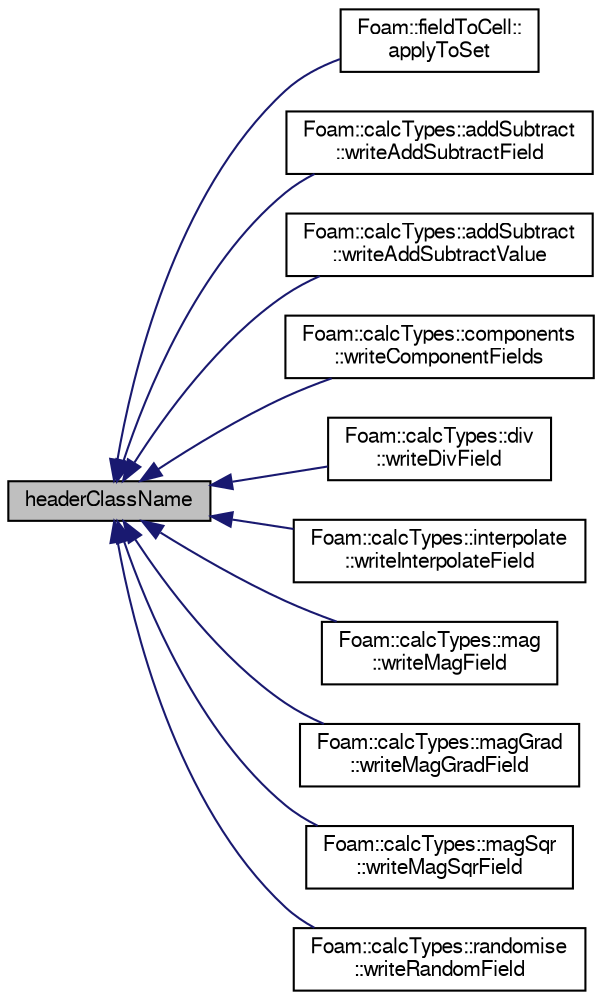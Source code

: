 digraph "headerClassName"
{
  bgcolor="transparent";
  edge [fontname="FreeSans",fontsize="10",labelfontname="FreeSans",labelfontsize="10"];
  node [fontname="FreeSans",fontsize="10",shape=record];
  rankdir="LR";
  Node1 [label="headerClassName",height=0.2,width=0.4,color="black", fillcolor="grey75", style="filled" fontcolor="black"];
  Node1 -> Node2 [dir="back",color="midnightblue",fontsize="10",style="solid",fontname="FreeSans"];
  Node2 [label="Foam::fieldToCell::\lapplyToSet",height=0.2,width=0.4,color="black",URL="$a00750.html#a9209c8f0dadc97abefaea99f168a85ae"];
  Node1 -> Node3 [dir="back",color="midnightblue",fontsize="10",style="solid",fontname="FreeSans"];
  Node3 [label="Foam::calcTypes::addSubtract\l::writeAddSubtractField",height=0.2,width=0.4,color="black",URL="$a00027.html#aee7dd0203b1594aa7b3906940e493a2d",tooltip="Write addSubtract field. "];
  Node1 -> Node4 [dir="back",color="midnightblue",fontsize="10",style="solid",fontname="FreeSans"];
  Node4 [label="Foam::calcTypes::addSubtract\l::writeAddSubtractValue",height=0.2,width=0.4,color="black",URL="$a00027.html#ae7603d98f6c66e6b3877ff4be7d1af08",tooltip="Write addSubtract value. "];
  Node1 -> Node5 [dir="back",color="midnightblue",fontsize="10",style="solid",fontname="FreeSans"];
  Node5 [label="Foam::calcTypes::components\l::writeComponentFields",height=0.2,width=0.4,color="black",URL="$a00319.html#aad83c41747f24e4f59938f34baedbffc",tooltip="Write component fields. "];
  Node1 -> Node6 [dir="back",color="midnightblue",fontsize="10",style="solid",fontname="FreeSans"];
  Node6 [label="Foam::calcTypes::div\l::writeDivField",height=0.2,width=0.4,color="black",URL="$a00542.html#a138138ebc3e3dbaacaacb9cabdbe5df0",tooltip="Write div fields. "];
  Node1 -> Node7 [dir="back",color="midnightblue",fontsize="10",style="solid",fontname="FreeSans"];
  Node7 [label="Foam::calcTypes::interpolate\l::writeInterpolateField",height=0.2,width=0.4,color="black",URL="$a01114.html#abdc6e5cf54dfb66813e3de9bc3264108",tooltip="Write interpolate fields. "];
  Node1 -> Node8 [dir="back",color="midnightblue",fontsize="10",style="solid",fontname="FreeSans"];
  Node8 [label="Foam::calcTypes::mag\l::writeMagField",height=0.2,width=0.4,color="black",URL="$a01351.html#a1fc01f73549231837e1c4efeca94ec46",tooltip="Write component fields. "];
  Node1 -> Node9 [dir="back",color="midnightblue",fontsize="10",style="solid",fontname="FreeSans"];
  Node9 [label="Foam::calcTypes::magGrad\l::writeMagGradField",height=0.2,width=0.4,color="black",URL="$a01352.html#a5f2b39e6cf7683c3580671a1c6400858",tooltip="Write magGrad fields. "];
  Node1 -> Node10 [dir="back",color="midnightblue",fontsize="10",style="solid",fontname="FreeSans"];
  Node10 [label="Foam::calcTypes::magSqr\l::writeMagSqrField",height=0.2,width=0.4,color="black",URL="$a01355.html#a15c39cf3f8c5d3e8f8e0b351a99e3d24",tooltip="Write component fields. "];
  Node1 -> Node11 [dir="back",color="midnightblue",fontsize="10",style="solid",fontname="FreeSans"];
  Node11 [label="Foam::calcTypes::randomise\l::writeRandomField",height=0.2,width=0.4,color="black",URL="$a02006.html#a737af16a1590d56e038307712bf03d6c",tooltip="Write component fields. "];
}
